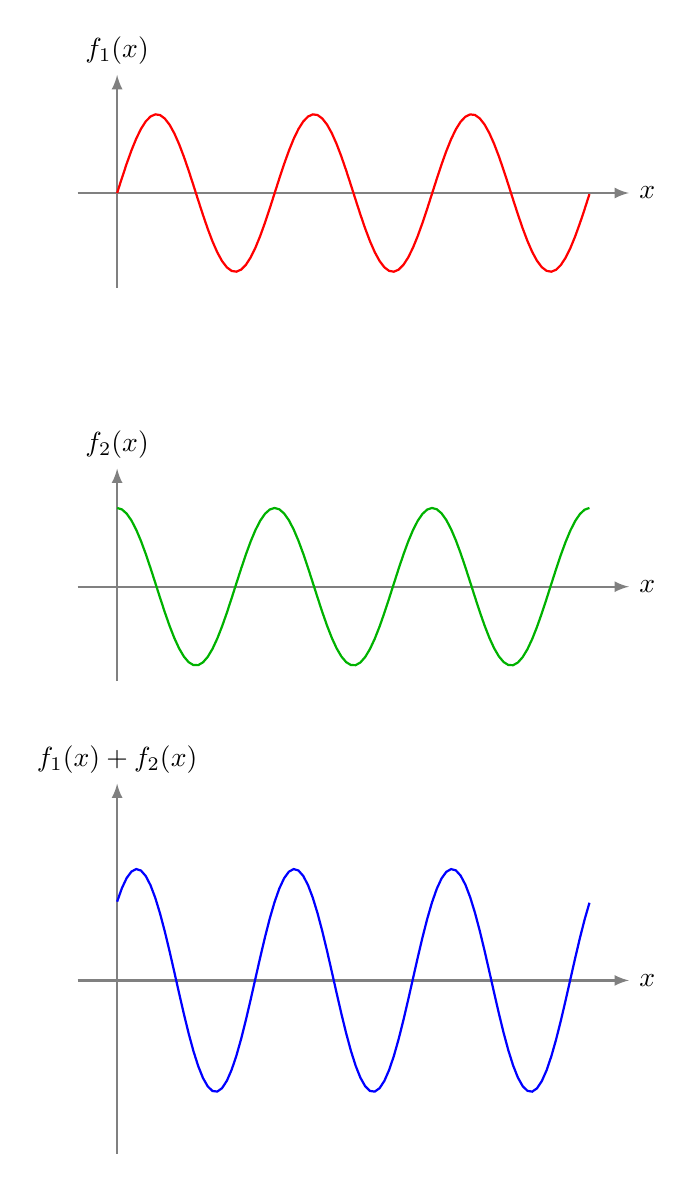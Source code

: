 ﻿\begin{tikzpicture}[scale=1]

   \def\myomega{3.14};
   \def\deltaphi{0.5*3.14};

\begin{scope}
    \draw[->,>=latex,thick, gray] (-0.5,0)--(6.5,0) node[right,black] {$x$};
    \draw[->,>=latex,thick, gray] (0,-1.2)--(0,1.5) node[above,black] {$f_1(x)$};  

   \def\fonction1{ sin(\myomega*\x r) };
   \draw[thick, color=red,domain=0:6.0,samples=100,variable=\x] plot ( {\x} , {\fonction1} );
\end{scope}

\begin{scope}[yshift=-5cm]
    \draw[->,>=latex,thick, gray] (-0.5,0)--(6.5,0) node[right,black] {$x$};
    \draw[->,>=latex,thick, gray] (0,-1.2)--(0,1.5) node[above,black] {$f_2(x)$};  

   \def\fonction2{ sin((\myomega*\x+\deltaphi) r) };
   \draw[thick, color=green!70!black,domain=0:6.0,samples=100,variable=\x] plot ( {\x} , {\fonction2} );
\end{scope}


\begin{scope}[yshift=-10cm]
    \draw[->,>=latex,thick, gray] (-0.5,0)--(6.5,0) node[right,black] {$x$};
    \draw[->,>=latex,thick, gray] (0,-2.2)--(0,2.5) node[above,black] {$f_1(x)+f_2(x)$};  
   \def\fonction3{ sin((\myomega*\x) r) + sin((\myomega*\x+\deltaphi) r)};
   \draw[thick, color=blue,domain=0:6.0,samples=100,variable=\x] plot ( {\x} , {\fonction3} );
\end{scope}
\end{tikzpicture}